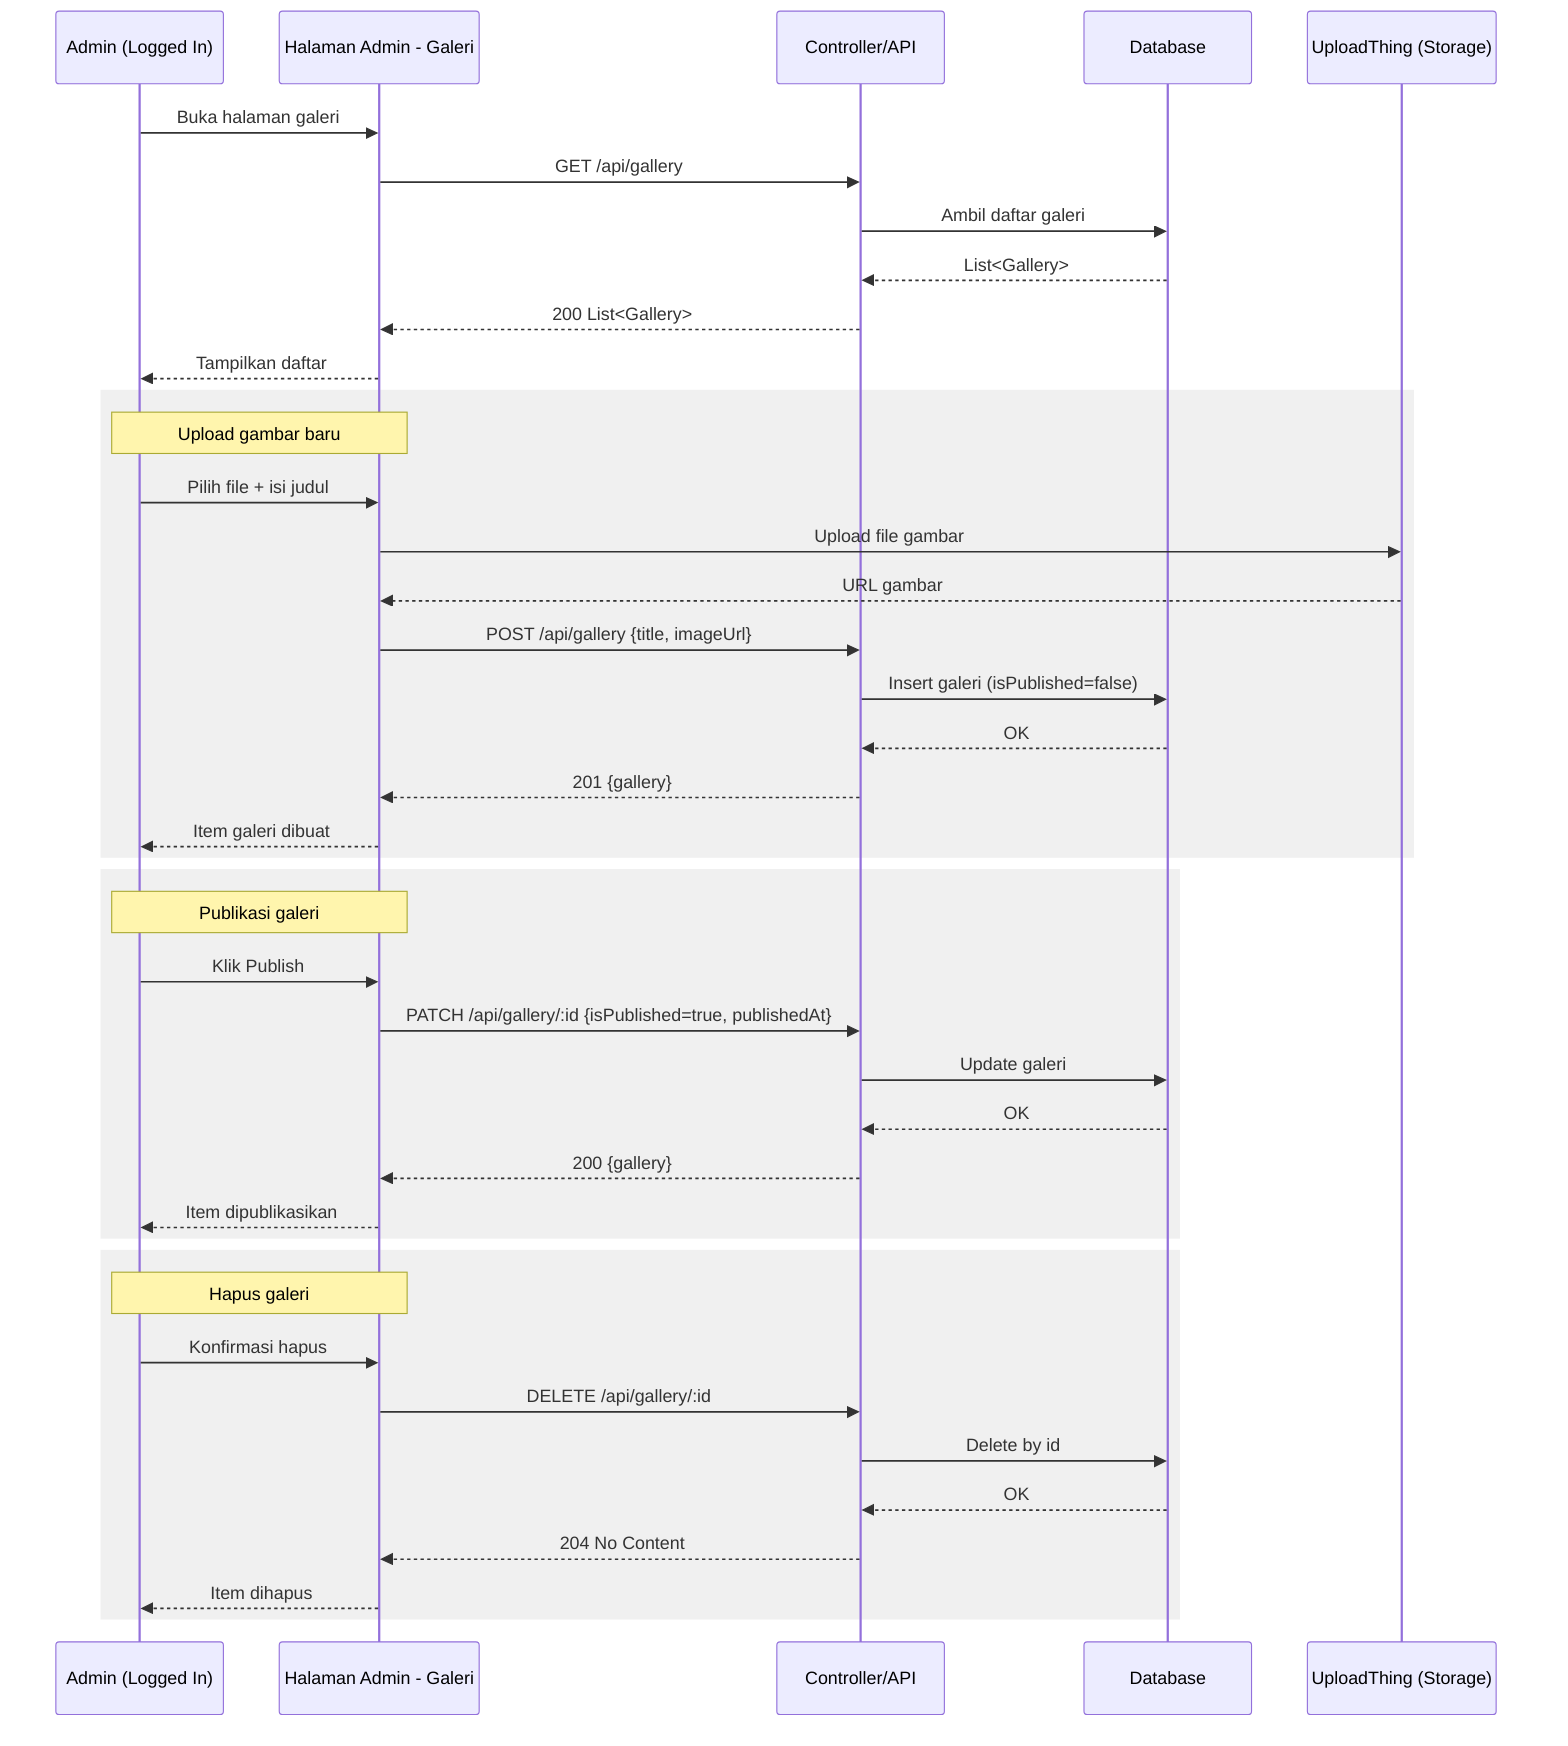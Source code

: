 sequenceDiagram
  participant A as Admin (Logged In)
  participant UI as Halaman Admin - Galeri
  participant API as Controller/API
  participant DB as Database
  participant UTH as UploadThing (Storage)

  A->>UI: Buka halaman galeri
  UI->>API: GET /api/gallery
  API->>DB: Ambil daftar galeri
  DB-->>API: List<Gallery>
  API-->>UI: 200 List<Gallery>
  UI-->>A: Tampilkan daftar

  rect rgb(240,240,240)
    note over A,UI: Upload gambar baru
    A->>UI: Pilih file + isi judul
    UI->>UTH: Upload file gambar
    UTH-->>UI: URL gambar
    UI->>API: POST /api/gallery {title, imageUrl}
    API->>DB: Insert galeri (isPublished=false)
    DB-->>API: OK
    API-->>UI: 201 {gallery}
    UI-->>A: Item galeri dibuat
  end

  rect rgb(240,240,240)
    note over A,UI: Publikasi galeri
    A->>UI: Klik Publish
    UI->>API: PATCH /api/gallery/:id {isPublished=true, publishedAt}
    API->>DB: Update galeri
    DB-->>API: OK
    API-->>UI: 200 {gallery}
    UI-->>A: Item dipublikasikan
  end

  rect rgb(240,240,240)
    note over A,UI: Hapus galeri
    A->>UI: Konfirmasi hapus
    UI->>API: DELETE /api/gallery/:id
    API->>DB: Delete by id
    DB-->>API: OK
    API-->>UI: 204 No Content
    UI-->>A: Item dihapus
  end